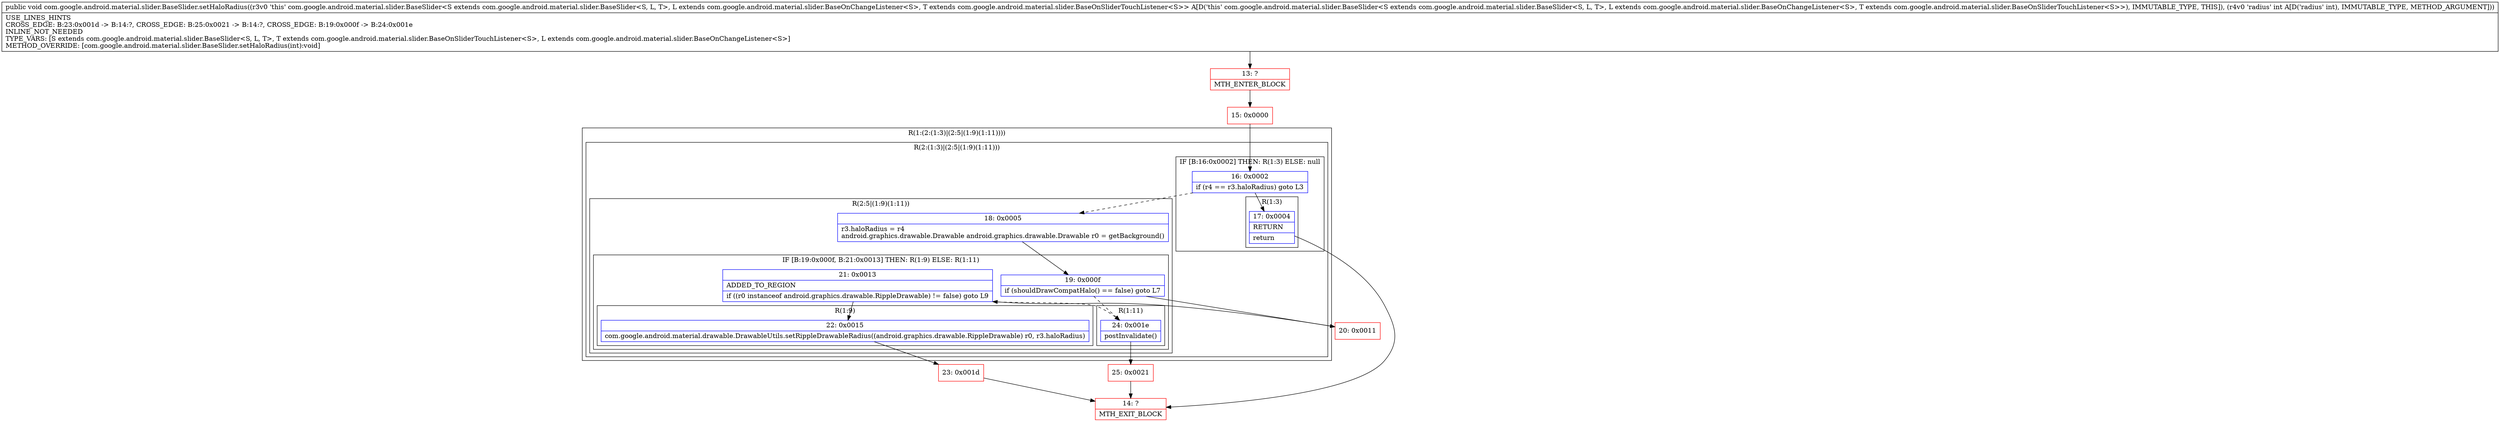 digraph "CFG forcom.google.android.material.slider.BaseSlider.setHaloRadius(I)V" {
subgraph cluster_Region_415448376 {
label = "R(1:(2:(1:3)|(2:5|(1:9)(1:11))))";
node [shape=record,color=blue];
subgraph cluster_Region_1969962299 {
label = "R(2:(1:3)|(2:5|(1:9)(1:11)))";
node [shape=record,color=blue];
subgraph cluster_IfRegion_1430020458 {
label = "IF [B:16:0x0002] THEN: R(1:3) ELSE: null";
node [shape=record,color=blue];
Node_16 [shape=record,label="{16\:\ 0x0002|if (r4 == r3.haloRadius) goto L3\l}"];
subgraph cluster_Region_183626820 {
label = "R(1:3)";
node [shape=record,color=blue];
Node_17 [shape=record,label="{17\:\ 0x0004|RETURN\l|return\l}"];
}
}
subgraph cluster_Region_499969385 {
label = "R(2:5|(1:9)(1:11))";
node [shape=record,color=blue];
Node_18 [shape=record,label="{18\:\ 0x0005|r3.haloRadius = r4\landroid.graphics.drawable.Drawable android.graphics.drawable.Drawable r0 = getBackground()\l}"];
subgraph cluster_IfRegion_389258440 {
label = "IF [B:19:0x000f, B:21:0x0013] THEN: R(1:9) ELSE: R(1:11)";
node [shape=record,color=blue];
Node_19 [shape=record,label="{19\:\ 0x000f|if (shouldDrawCompatHalo() == false) goto L7\l}"];
Node_21 [shape=record,label="{21\:\ 0x0013|ADDED_TO_REGION\l|if ((r0 instanceof android.graphics.drawable.RippleDrawable) != false) goto L9\l}"];
subgraph cluster_Region_568297543 {
label = "R(1:9)";
node [shape=record,color=blue];
Node_22 [shape=record,label="{22\:\ 0x0015|com.google.android.material.drawable.DrawableUtils.setRippleDrawableRadius((android.graphics.drawable.RippleDrawable) r0, r3.haloRadius)\l}"];
}
subgraph cluster_Region_190458591 {
label = "R(1:11)";
node [shape=record,color=blue];
Node_24 [shape=record,label="{24\:\ 0x001e|postInvalidate()\l}"];
}
}
}
}
}
Node_13 [shape=record,color=red,label="{13\:\ ?|MTH_ENTER_BLOCK\l}"];
Node_15 [shape=record,color=red,label="{15\:\ 0x0000}"];
Node_14 [shape=record,color=red,label="{14\:\ ?|MTH_EXIT_BLOCK\l}"];
Node_20 [shape=record,color=red,label="{20\:\ 0x0011}"];
Node_23 [shape=record,color=red,label="{23\:\ 0x001d}"];
Node_25 [shape=record,color=red,label="{25\:\ 0x0021}"];
MethodNode[shape=record,label="{public void com.google.android.material.slider.BaseSlider.setHaloRadius((r3v0 'this' com.google.android.material.slider.BaseSlider\<S extends com.google.android.material.slider.BaseSlider\<S, L, T\>, L extends com.google.android.material.slider.BaseOnChangeListener\<S\>, T extends com.google.android.material.slider.BaseOnSliderTouchListener\<S\>\> A[D('this' com.google.android.material.slider.BaseSlider\<S extends com.google.android.material.slider.BaseSlider\<S, L, T\>, L extends com.google.android.material.slider.BaseOnChangeListener\<S\>, T extends com.google.android.material.slider.BaseOnSliderTouchListener\<S\>\>), IMMUTABLE_TYPE, THIS]), (r4v0 'radius' int A[D('radius' int), IMMUTABLE_TYPE, METHOD_ARGUMENT]))  | USE_LINES_HINTS\lCROSS_EDGE: B:23:0x001d \-\> B:14:?, CROSS_EDGE: B:25:0x0021 \-\> B:14:?, CROSS_EDGE: B:19:0x000f \-\> B:24:0x001e\lINLINE_NOT_NEEDED\lTYPE_VARS: [S extends com.google.android.material.slider.BaseSlider\<S, L, T\>, T extends com.google.android.material.slider.BaseOnSliderTouchListener\<S\>, L extends com.google.android.material.slider.BaseOnChangeListener\<S\>]\lMETHOD_OVERRIDE: [com.google.android.material.slider.BaseSlider.setHaloRadius(int):void]\l}"];
MethodNode -> Node_13;Node_16 -> Node_17;
Node_16 -> Node_18[style=dashed];
Node_17 -> Node_14;
Node_18 -> Node_19;
Node_19 -> Node_20;
Node_19 -> Node_24[style=dashed];
Node_21 -> Node_22;
Node_21 -> Node_24[style=dashed];
Node_22 -> Node_23;
Node_24 -> Node_25;
Node_13 -> Node_15;
Node_15 -> Node_16;
Node_20 -> Node_21;
Node_23 -> Node_14;
Node_25 -> Node_14;
}

